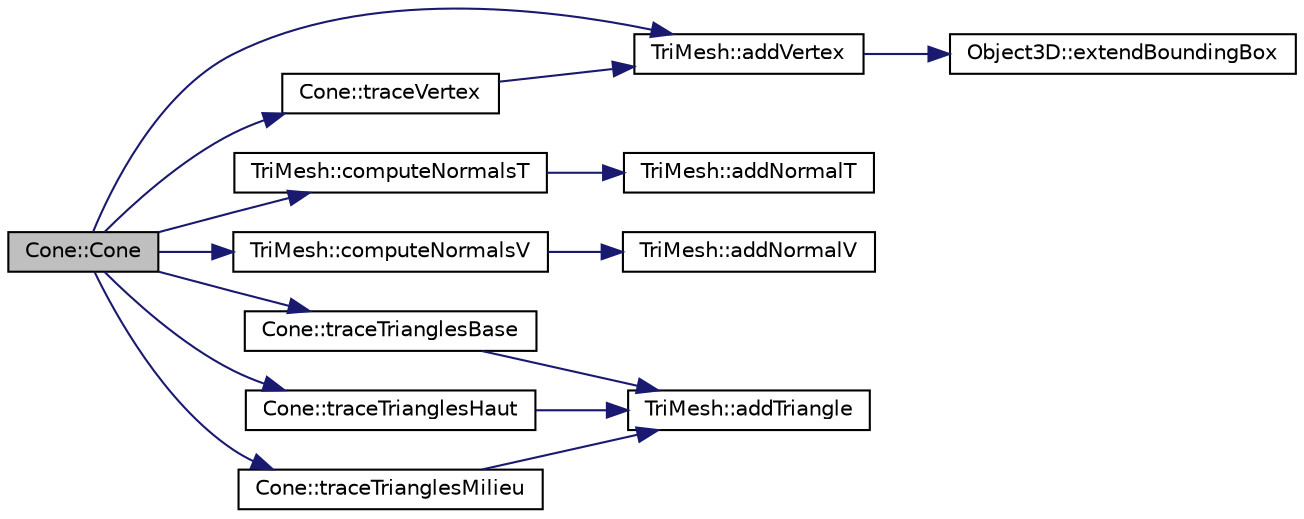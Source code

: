 digraph "Cone::Cone"
{
  edge [fontname="Helvetica",fontsize="10",labelfontname="Helvetica",labelfontsize="10"];
  node [fontname="Helvetica",fontsize="10",shape=record];
  rankdir="LR";
  Node1 [label="Cone::Cone",height=0.2,width=0.4,color="black", fillcolor="grey75", style="filled", fontcolor="black"];
  Node1 -> Node2 [color="midnightblue",fontsize="10",style="solid",fontname="Helvetica"];
  Node2 [label="TriMesh::addVertex",height=0.2,width=0.4,color="black", fillcolor="white", style="filled",URL="$classTriMesh.html#ae0d2c0bdf6b91931ee86aa51c8bfc29d"];
  Node2 -> Node3 [color="midnightblue",fontsize="10",style="solid",fontname="Helvetica"];
  Node3 [label="Object3D::extendBoundingBox",height=0.2,width=0.4,color="black", fillcolor="white", style="filled",URL="$classObject3D.html#a3b86fbd9b122140b1ed68461abb1e583"];
  Node1 -> Node4 [color="midnightblue",fontsize="10",style="solid",fontname="Helvetica"];
  Node4 [label="TriMesh::computeNormalsT",height=0.2,width=0.4,color="black", fillcolor="white", style="filled",URL="$classTriMesh.html#a7a0ccea06db5bee5972cf601bd48510a"];
  Node4 -> Node5 [color="midnightblue",fontsize="10",style="solid",fontname="Helvetica"];
  Node5 [label="TriMesh::addNormalT",height=0.2,width=0.4,color="black", fillcolor="white", style="filled",URL="$classTriMesh.html#a32967a7d13c9cecd5ba93a89e0409f7d"];
  Node1 -> Node6 [color="midnightblue",fontsize="10",style="solid",fontname="Helvetica"];
  Node6 [label="TriMesh::computeNormalsV",height=0.2,width=0.4,color="black", fillcolor="white", style="filled",URL="$classTriMesh.html#a2afd756d3720ffa295ad29bab3d3a77e"];
  Node6 -> Node7 [color="midnightblue",fontsize="10",style="solid",fontname="Helvetica"];
  Node7 [label="TriMesh::addNormalV",height=0.2,width=0.4,color="black", fillcolor="white", style="filled",URL="$classTriMesh.html#a36f8783ffc98a97b5b022060609b7c55"];
  Node1 -> Node8 [color="midnightblue",fontsize="10",style="solid",fontname="Helvetica"];
  Node8 [label="Cone::traceTrianglesBase",height=0.2,width=0.4,color="black", fillcolor="white", style="filled",URL="$classCone.html#ab800b2e9031b79265b11f8a2779bb6d2"];
  Node8 -> Node9 [color="midnightblue",fontsize="10",style="solid",fontname="Helvetica"];
  Node9 [label="TriMesh::addTriangle",height=0.2,width=0.4,color="black", fillcolor="white", style="filled",URL="$classTriMesh.html#af42d53d768083eb29b591a712037fcef"];
  Node1 -> Node10 [color="midnightblue",fontsize="10",style="solid",fontname="Helvetica"];
  Node10 [label="Cone::traceTrianglesHaut",height=0.2,width=0.4,color="black", fillcolor="white", style="filled",URL="$classCone.html#a06aa186d4f65c7bfefc48f2f7a56aca4"];
  Node10 -> Node9 [color="midnightblue",fontsize="10",style="solid",fontname="Helvetica"];
  Node1 -> Node11 [color="midnightblue",fontsize="10",style="solid",fontname="Helvetica"];
  Node11 [label="Cone::traceTrianglesMilieu",height=0.2,width=0.4,color="black", fillcolor="white", style="filled",URL="$classCone.html#a5f79646eb53435a4a52f3c9e38858cf4"];
  Node11 -> Node9 [color="midnightblue",fontsize="10",style="solid",fontname="Helvetica"];
  Node1 -> Node12 [color="midnightblue",fontsize="10",style="solid",fontname="Helvetica"];
  Node12 [label="Cone::traceVertex",height=0.2,width=0.4,color="black", fillcolor="white", style="filled",URL="$classCone.html#ac1eb2a36357b66d25cd40bf22d66c7be"];
  Node12 -> Node2 [color="midnightblue",fontsize="10",style="solid",fontname="Helvetica"];
}
